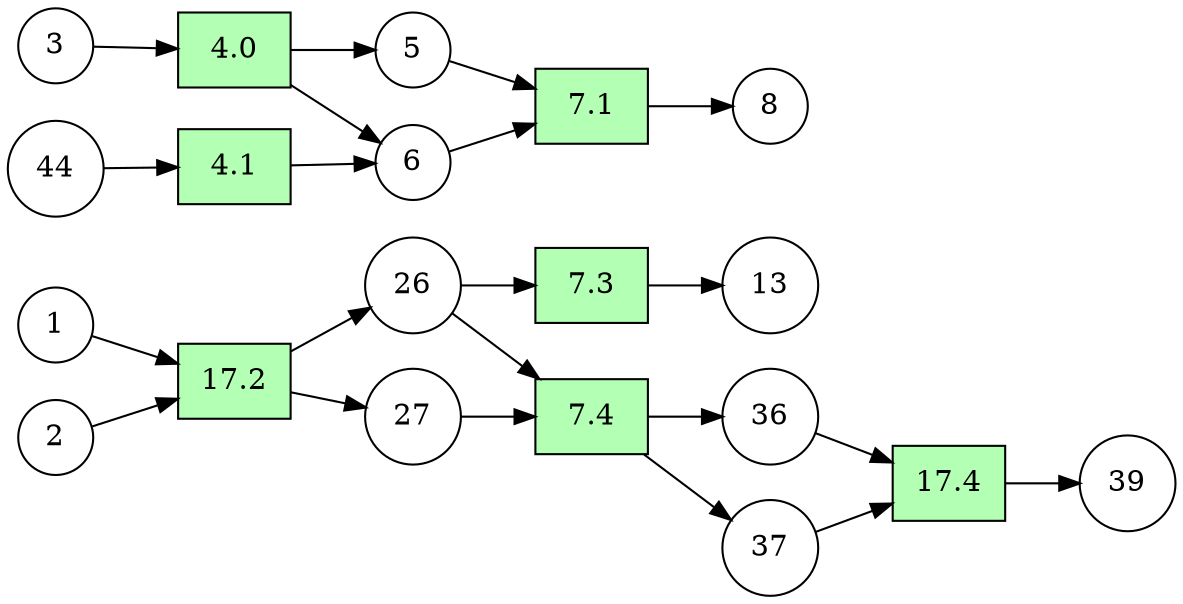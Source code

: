 digraph "G" {
    compound=true;
    forcelabels=true;
    rankdir=LR;
    node [fillcolor=white, shape=circle, style=filled];
    1 [weight=99];
    2 [weight=99];
    3 [weight=99];
    5 [weight=99];
    6 [weight=99];
    8 [weight=99];
    13 [weight=99];
    26 [weight=99];
    27 [weight=99];
    36 [weight=99];
    37 [weight=99];
    39 [weight=99];
    44 [weight=99];
    node [style=filled fillcolor="#b3ffb3",shape=box]
    "7.1";
    "7.3";
    "7.4";
    "4.0";
    "4.1";
    "17.2";
    // "17.3";
    "17.4";
    1 -> "17.2"  [key=0];
    2 -> "17.2"  [key=0];
    3 -> "4.0"  [key=0];
    5 -> "7.1"  [key=0];
    6 -> "7.1"  [key=0];
    // 13 -> "17.3"  [key=0];
    26 -> "7.3"  [key=0];
    26 -> "7.4"  [key=0];
    27 -> "7.4"  [key=0];
    36 -> "17.4"  [key=0];
    37 -> "17.4"  [key=0];
    44 -> "4.1"  [key=0];
    "7.1" -> 8  [key=0];
    "7.3" -> 13  [key=0];
    "7.4" -> 36  [key=0];
    "7.4" -> 37  [key=0];
    "4.0" -> 5  [key=0];
    "4.0" -> 6  [key=0];
    "4.1" -> 6  [key=0];
    "17.2" -> 26  [key=0];
    "17.2" -> 27  [key=0];
    "17.4" -> 39  [key=0];
}
